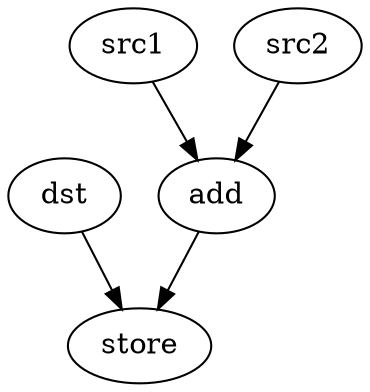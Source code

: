 digraph{
dst_coerce[label="dst"];
src1_coerce[label="src1"];
src2_coerce[label="src2"];
add_i[label="add"];
src2_coerce -> add_i;
src1_coerce -> add_i;
inst0[label="store"];
add_i -> inst0;
dst_coerce -> inst0;
}
